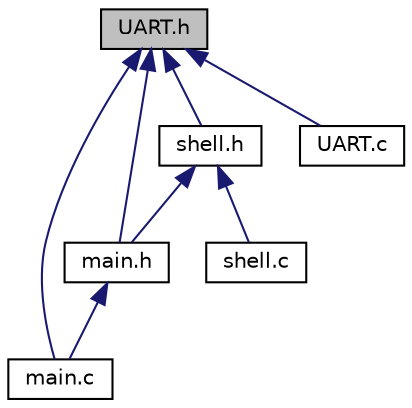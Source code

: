 digraph "UART.h"
{
  edge [fontname="Helvetica",fontsize="10",labelfontname="Helvetica",labelfontsize="10"];
  node [fontname="Helvetica",fontsize="10",shape=record];
  Node7 [label="UART.h",height=0.2,width=0.4,color="black", fillcolor="grey75", style="filled", fontcolor="black"];
  Node7 -> Node8 [dir="back",color="midnightblue",fontsize="10",style="solid",fontname="Helvetica"];
  Node8 [label="main.h",height=0.2,width=0.4,color="black", fillcolor="white", style="filled",URL="$main_8h.html",tooltip="This file is the Headerfile for the main-File. It contains general things like the F_CPU Macro etc..."];
  Node8 -> Node9 [dir="back",color="midnightblue",fontsize="10",style="solid",fontname="Helvetica"];
  Node9 [label="main.c",height=0.2,width=0.4,color="black", fillcolor="white", style="filled",URL="$main_8c.html",tooltip="This file is the main-File. It calls all the fancy Functions and so on. "];
  Node7 -> Node10 [dir="back",color="midnightblue",fontsize="10",style="solid",fontname="Helvetica"];
  Node10 [label="shell.h",height=0.2,width=0.4,color="black", fillcolor="white", style="filled",URL="$shell_8h.html",tooltip="Corresponding header-File. "];
  Node10 -> Node8 [dir="back",color="midnightblue",fontsize="10",style="solid",fontname="Helvetica"];
  Node10 -> Node11 [dir="back",color="midnightblue",fontsize="10",style="solid",fontname="Helvetica"];
  Node11 [label="shell.c",height=0.2,width=0.4,color="black", fillcolor="white", style="filled",URL="$shell_8c.html",tooltip="Implements a basic \"shell\" to communicate with the TPUART/KNX and Debug things. "];
  Node7 -> Node9 [dir="back",color="midnightblue",fontsize="10",style="solid",fontname="Helvetica"];
  Node7 -> Node12 [dir="back",color="midnightblue",fontsize="10",style="solid",fontname="Helvetica"];
  Node12 [label="UART.c",height=0.2,width=0.4,color="black", fillcolor="white", style="filled",URL="$_u_a_r_t_8c.html",tooltip="This file contains the Basic Functions to use the interrupt driven USART Driver provided by Atmel and..."];
}
